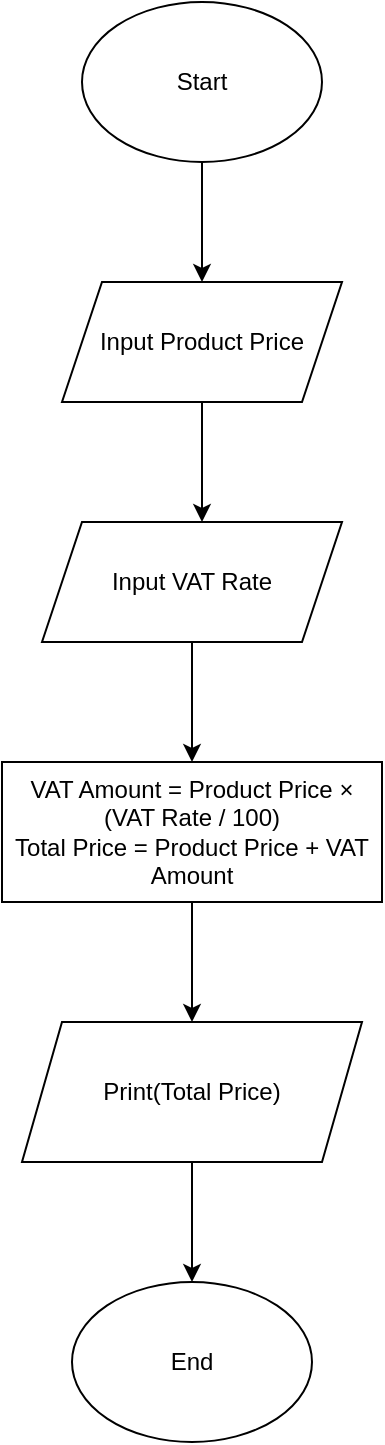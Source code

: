 <mxfile version="24.7.17">
  <diagram name="Trang-1" id="5w1dJ_WCubhoQTUGS8Mp">
    <mxGraphModel dx="1050" dy="603" grid="1" gridSize="10" guides="1" tooltips="1" connect="1" arrows="1" fold="1" page="1" pageScale="1" pageWidth="827" pageHeight="1169" math="0" shadow="0">
      <root>
        <mxCell id="0" />
        <mxCell id="1" parent="0" />
        <mxCell id="5rvpJJyGvdEcvQz09bYr-1" value="Start" style="ellipse;whiteSpace=wrap;html=1;" vertex="1" parent="1">
          <mxGeometry x="360" width="120" height="80" as="geometry" />
        </mxCell>
        <mxCell id="5rvpJJyGvdEcvQz09bYr-2" value="" style="endArrow=classic;html=1;rounded=0;exitX=0.5;exitY=1;exitDx=0;exitDy=0;entryX=0.5;entryY=0;entryDx=0;entryDy=0;" edge="1" parent="1" source="5rvpJJyGvdEcvQz09bYr-1" target="5rvpJJyGvdEcvQz09bYr-3">
          <mxGeometry width="50" height="50" relative="1" as="geometry">
            <mxPoint x="410" y="140" as="sourcePoint" />
            <mxPoint x="420" y="130" as="targetPoint" />
          </mxGeometry>
        </mxCell>
        <mxCell id="5rvpJJyGvdEcvQz09bYr-3" value="Input Product Price" style="shape=parallelogram;perimeter=parallelogramPerimeter;whiteSpace=wrap;html=1;fixedSize=1;" vertex="1" parent="1">
          <mxGeometry x="350" y="140" width="140" height="60" as="geometry" />
        </mxCell>
        <mxCell id="5rvpJJyGvdEcvQz09bYr-4" value="" style="endArrow=classic;html=1;rounded=0;exitX=0.5;exitY=1;exitDx=0;exitDy=0;" edge="1" parent="1" source="5rvpJJyGvdEcvQz09bYr-3">
          <mxGeometry width="50" height="50" relative="1" as="geometry">
            <mxPoint x="410" y="270" as="sourcePoint" />
            <mxPoint x="420" y="260" as="targetPoint" />
          </mxGeometry>
        </mxCell>
        <mxCell id="5rvpJJyGvdEcvQz09bYr-5" value="Input VAT Rate" style="shape=parallelogram;perimeter=parallelogramPerimeter;whiteSpace=wrap;html=1;fixedSize=1;" vertex="1" parent="1">
          <mxGeometry x="340" y="260" width="150" height="60" as="geometry" />
        </mxCell>
        <mxCell id="5rvpJJyGvdEcvQz09bYr-6" value="" style="endArrow=classic;html=1;rounded=0;exitX=0.5;exitY=1;exitDx=0;exitDy=0;" edge="1" parent="1" source="5rvpJJyGvdEcvQz09bYr-5">
          <mxGeometry width="50" height="50" relative="1" as="geometry">
            <mxPoint x="420" y="410" as="sourcePoint" />
            <mxPoint x="415" y="380" as="targetPoint" />
          </mxGeometry>
        </mxCell>
        <mxCell id="5rvpJJyGvdEcvQz09bYr-7" value="VAT Amount = Product Price × (VAT Rate / 100)&lt;div&gt;Total Price = Product Price + VAT Amount&lt;br&gt;&lt;/div&gt;" style="rounded=0;whiteSpace=wrap;html=1;" vertex="1" parent="1">
          <mxGeometry x="320" y="380" width="190" height="70" as="geometry" />
        </mxCell>
        <mxCell id="5rvpJJyGvdEcvQz09bYr-8" value="" style="endArrow=classic;html=1;rounded=0;exitX=0.5;exitY=1;exitDx=0;exitDy=0;" edge="1" parent="1" source="5rvpJJyGvdEcvQz09bYr-7">
          <mxGeometry width="50" height="50" relative="1" as="geometry">
            <mxPoint x="420" y="530" as="sourcePoint" />
            <mxPoint x="415" y="510" as="targetPoint" />
          </mxGeometry>
        </mxCell>
        <mxCell id="5rvpJJyGvdEcvQz09bYr-9" value="Print(Total Price)" style="shape=parallelogram;perimeter=parallelogramPerimeter;whiteSpace=wrap;html=1;fixedSize=1;" vertex="1" parent="1">
          <mxGeometry x="330" y="510" width="170" height="70" as="geometry" />
        </mxCell>
        <mxCell id="5rvpJJyGvdEcvQz09bYr-10" value="" style="endArrow=classic;html=1;rounded=0;exitX=0.5;exitY=1;exitDx=0;exitDy=0;" edge="1" parent="1" source="5rvpJJyGvdEcvQz09bYr-9">
          <mxGeometry width="50" height="50" relative="1" as="geometry">
            <mxPoint x="410" y="650" as="sourcePoint" />
            <mxPoint x="415" y="640" as="targetPoint" />
          </mxGeometry>
        </mxCell>
        <mxCell id="5rvpJJyGvdEcvQz09bYr-11" value="End" style="ellipse;whiteSpace=wrap;html=1;" vertex="1" parent="1">
          <mxGeometry x="355" y="640" width="120" height="80" as="geometry" />
        </mxCell>
      </root>
    </mxGraphModel>
  </diagram>
</mxfile>
